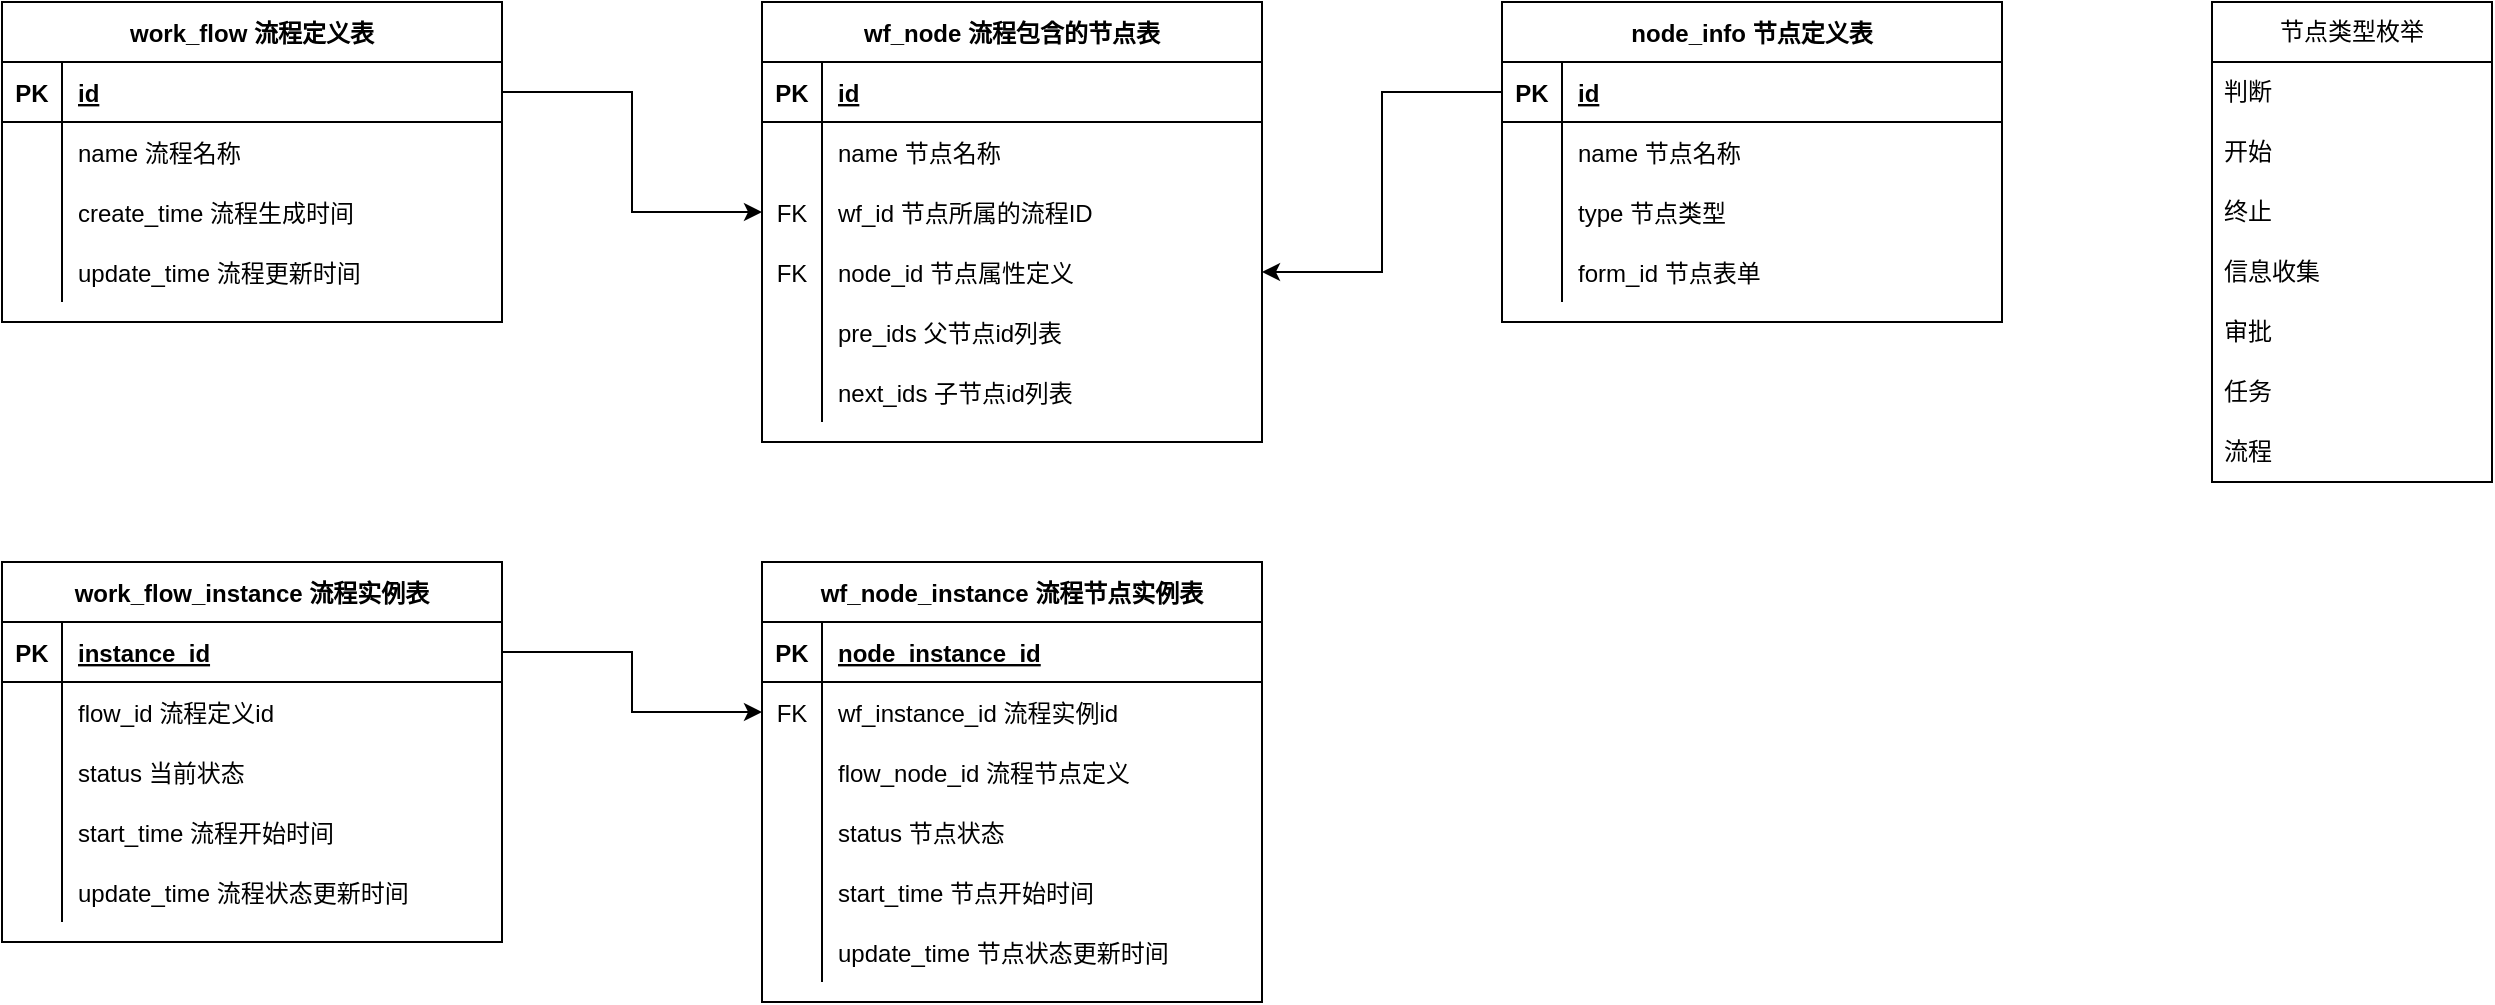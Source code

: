 <mxfile version="21.6.5" type="github">
  <diagram id="R2lEEEUBdFMjLlhIrx00" name="Page-1">
    <mxGraphModel dx="1073" dy="827" grid="1" gridSize="10" guides="1" tooltips="1" connect="1" arrows="1" fold="1" page="1" pageScale="1" pageWidth="850" pageHeight="1100" math="0" shadow="0" extFonts="Permanent Marker^https://fonts.googleapis.com/css?family=Permanent+Marker">
      <root>
        <mxCell id="0" />
        <mxCell id="1" parent="0" />
        <mxCell id="C-vyLk0tnHw3VtMMgP7b-23" value="work_flow 流程定义表" style="shape=table;startSize=30;container=1;collapsible=1;childLayout=tableLayout;fixedRows=1;rowLines=0;fontStyle=1;align=center;resizeLast=1;" parent="1" vertex="1">
          <mxGeometry x="30" y="40" width="250" height="160" as="geometry" />
        </mxCell>
        <mxCell id="C-vyLk0tnHw3VtMMgP7b-24" value="" style="shape=partialRectangle;collapsible=0;dropTarget=0;pointerEvents=0;fillColor=none;points=[[0,0.5],[1,0.5]];portConstraint=eastwest;top=0;left=0;right=0;bottom=1;" parent="C-vyLk0tnHw3VtMMgP7b-23" vertex="1">
          <mxGeometry y="30" width="250" height="30" as="geometry" />
        </mxCell>
        <mxCell id="C-vyLk0tnHw3VtMMgP7b-25" value="PK" style="shape=partialRectangle;overflow=hidden;connectable=0;fillColor=none;top=0;left=0;bottom=0;right=0;fontStyle=1;" parent="C-vyLk0tnHw3VtMMgP7b-24" vertex="1">
          <mxGeometry width="30" height="30" as="geometry">
            <mxRectangle width="30" height="30" as="alternateBounds" />
          </mxGeometry>
        </mxCell>
        <mxCell id="C-vyLk0tnHw3VtMMgP7b-26" value="id" style="shape=partialRectangle;overflow=hidden;connectable=0;fillColor=none;top=0;left=0;bottom=0;right=0;align=left;spacingLeft=6;fontStyle=5;" parent="C-vyLk0tnHw3VtMMgP7b-24" vertex="1">
          <mxGeometry x="30" width="220" height="30" as="geometry">
            <mxRectangle width="220" height="30" as="alternateBounds" />
          </mxGeometry>
        </mxCell>
        <mxCell id="C-vyLk0tnHw3VtMMgP7b-27" value="" style="shape=partialRectangle;collapsible=0;dropTarget=0;pointerEvents=0;fillColor=none;points=[[0,0.5],[1,0.5]];portConstraint=eastwest;top=0;left=0;right=0;bottom=0;" parent="C-vyLk0tnHw3VtMMgP7b-23" vertex="1">
          <mxGeometry y="60" width="250" height="30" as="geometry" />
        </mxCell>
        <mxCell id="C-vyLk0tnHw3VtMMgP7b-28" value="" style="shape=partialRectangle;overflow=hidden;connectable=0;fillColor=none;top=0;left=0;bottom=0;right=0;" parent="C-vyLk0tnHw3VtMMgP7b-27" vertex="1">
          <mxGeometry width="30" height="30" as="geometry">
            <mxRectangle width="30" height="30" as="alternateBounds" />
          </mxGeometry>
        </mxCell>
        <mxCell id="C-vyLk0tnHw3VtMMgP7b-29" value="name 流程名称" style="shape=partialRectangle;overflow=hidden;connectable=0;fillColor=none;top=0;left=0;bottom=0;right=0;align=left;spacingLeft=6;" parent="C-vyLk0tnHw3VtMMgP7b-27" vertex="1">
          <mxGeometry x="30" width="220" height="30" as="geometry">
            <mxRectangle width="220" height="30" as="alternateBounds" />
          </mxGeometry>
        </mxCell>
        <mxCell id="aDg-atfqZNvbi5JdGrfU-12" style="shape=partialRectangle;collapsible=0;dropTarget=0;pointerEvents=0;fillColor=none;points=[[0,0.5],[1,0.5]];portConstraint=eastwest;top=0;left=0;right=0;bottom=0;" parent="C-vyLk0tnHw3VtMMgP7b-23" vertex="1">
          <mxGeometry y="90" width="250" height="30" as="geometry" />
        </mxCell>
        <mxCell id="aDg-atfqZNvbi5JdGrfU-13" style="shape=partialRectangle;overflow=hidden;connectable=0;fillColor=none;top=0;left=0;bottom=0;right=0;" parent="aDg-atfqZNvbi5JdGrfU-12" vertex="1">
          <mxGeometry width="30" height="30" as="geometry">
            <mxRectangle width="30" height="30" as="alternateBounds" />
          </mxGeometry>
        </mxCell>
        <mxCell id="aDg-atfqZNvbi5JdGrfU-14" value="create_time 流程生成时间" style="shape=partialRectangle;overflow=hidden;connectable=0;fillColor=none;top=0;left=0;bottom=0;right=0;align=left;spacingLeft=6;" parent="aDg-atfqZNvbi5JdGrfU-12" vertex="1">
          <mxGeometry x="30" width="220" height="30" as="geometry">
            <mxRectangle width="220" height="30" as="alternateBounds" />
          </mxGeometry>
        </mxCell>
        <mxCell id="aDg-atfqZNvbi5JdGrfU-15" style="shape=partialRectangle;collapsible=0;dropTarget=0;pointerEvents=0;fillColor=none;points=[[0,0.5],[1,0.5]];portConstraint=eastwest;top=0;left=0;right=0;bottom=0;" parent="C-vyLk0tnHw3VtMMgP7b-23" vertex="1">
          <mxGeometry y="120" width="250" height="30" as="geometry" />
        </mxCell>
        <mxCell id="aDg-atfqZNvbi5JdGrfU-16" style="shape=partialRectangle;overflow=hidden;connectable=0;fillColor=none;top=0;left=0;bottom=0;right=0;" parent="aDg-atfqZNvbi5JdGrfU-15" vertex="1">
          <mxGeometry width="30" height="30" as="geometry">
            <mxRectangle width="30" height="30" as="alternateBounds" />
          </mxGeometry>
        </mxCell>
        <mxCell id="aDg-atfqZNvbi5JdGrfU-17" value="update_time 流程更新时间" style="shape=partialRectangle;overflow=hidden;connectable=0;fillColor=none;top=0;left=0;bottom=0;right=0;align=left;spacingLeft=6;" parent="aDg-atfqZNvbi5JdGrfU-15" vertex="1">
          <mxGeometry x="30" width="220" height="30" as="geometry">
            <mxRectangle width="220" height="30" as="alternateBounds" />
          </mxGeometry>
        </mxCell>
        <mxCell id="aDg-atfqZNvbi5JdGrfU-18" value="wf_node 流程包含的节点表" style="shape=table;startSize=30;container=1;collapsible=1;childLayout=tableLayout;fixedRows=1;rowLines=0;fontStyle=1;align=center;resizeLast=1;" parent="1" vertex="1">
          <mxGeometry x="410" y="40" width="250" height="220" as="geometry" />
        </mxCell>
        <mxCell id="aDg-atfqZNvbi5JdGrfU-19" value="" style="shape=partialRectangle;collapsible=0;dropTarget=0;pointerEvents=0;fillColor=none;points=[[0,0.5],[1,0.5]];portConstraint=eastwest;top=0;left=0;right=0;bottom=1;" parent="aDg-atfqZNvbi5JdGrfU-18" vertex="1">
          <mxGeometry y="30" width="250" height="30" as="geometry" />
        </mxCell>
        <mxCell id="aDg-atfqZNvbi5JdGrfU-20" value="PK" style="shape=partialRectangle;overflow=hidden;connectable=0;fillColor=none;top=0;left=0;bottom=0;right=0;fontStyle=1;" parent="aDg-atfqZNvbi5JdGrfU-19" vertex="1">
          <mxGeometry width="30" height="30" as="geometry">
            <mxRectangle width="30" height="30" as="alternateBounds" />
          </mxGeometry>
        </mxCell>
        <mxCell id="aDg-atfqZNvbi5JdGrfU-21" value="id" style="shape=partialRectangle;overflow=hidden;connectable=0;fillColor=none;top=0;left=0;bottom=0;right=0;align=left;spacingLeft=6;fontStyle=5;" parent="aDg-atfqZNvbi5JdGrfU-19" vertex="1">
          <mxGeometry x="30" width="220" height="30" as="geometry">
            <mxRectangle width="220" height="30" as="alternateBounds" />
          </mxGeometry>
        </mxCell>
        <mxCell id="aDg-atfqZNvbi5JdGrfU-22" value="" style="shape=partialRectangle;collapsible=0;dropTarget=0;pointerEvents=0;fillColor=none;points=[[0,0.5],[1,0.5]];portConstraint=eastwest;top=0;left=0;right=0;bottom=0;" parent="aDg-atfqZNvbi5JdGrfU-18" vertex="1">
          <mxGeometry y="60" width="250" height="30" as="geometry" />
        </mxCell>
        <mxCell id="aDg-atfqZNvbi5JdGrfU-23" value="" style="shape=partialRectangle;overflow=hidden;connectable=0;fillColor=none;top=0;left=0;bottom=0;right=0;" parent="aDg-atfqZNvbi5JdGrfU-22" vertex="1">
          <mxGeometry width="30" height="30" as="geometry">
            <mxRectangle width="30" height="30" as="alternateBounds" />
          </mxGeometry>
        </mxCell>
        <mxCell id="aDg-atfqZNvbi5JdGrfU-24" value="name 节点名称" style="shape=partialRectangle;overflow=hidden;connectable=0;fillColor=none;top=0;left=0;bottom=0;right=0;align=left;spacingLeft=6;" parent="aDg-atfqZNvbi5JdGrfU-22" vertex="1">
          <mxGeometry x="30" width="220" height="30" as="geometry">
            <mxRectangle width="220" height="30" as="alternateBounds" />
          </mxGeometry>
        </mxCell>
        <mxCell id="aDg-atfqZNvbi5JdGrfU-25" style="shape=partialRectangle;collapsible=0;dropTarget=0;pointerEvents=0;fillColor=none;points=[[0,0.5],[1,0.5]];portConstraint=eastwest;top=0;left=0;right=0;bottom=0;" parent="aDg-atfqZNvbi5JdGrfU-18" vertex="1">
          <mxGeometry y="90" width="250" height="30" as="geometry" />
        </mxCell>
        <mxCell id="aDg-atfqZNvbi5JdGrfU-26" value="FK" style="shape=partialRectangle;overflow=hidden;connectable=0;fillColor=none;top=0;left=0;bottom=0;right=0;" parent="aDg-atfqZNvbi5JdGrfU-25" vertex="1">
          <mxGeometry width="30" height="30" as="geometry">
            <mxRectangle width="30" height="30" as="alternateBounds" />
          </mxGeometry>
        </mxCell>
        <mxCell id="aDg-atfqZNvbi5JdGrfU-27" value="wf_id 节点所属的流程ID" style="shape=partialRectangle;overflow=hidden;connectable=0;fillColor=none;top=0;left=0;bottom=0;right=0;align=left;spacingLeft=6;" parent="aDg-atfqZNvbi5JdGrfU-25" vertex="1">
          <mxGeometry x="30" width="220" height="30" as="geometry">
            <mxRectangle width="220" height="30" as="alternateBounds" />
          </mxGeometry>
        </mxCell>
        <mxCell id="aDg-atfqZNvbi5JdGrfU-28" style="shape=partialRectangle;collapsible=0;dropTarget=0;pointerEvents=0;fillColor=none;points=[[0,0.5],[1,0.5]];portConstraint=eastwest;top=0;left=0;right=0;bottom=0;" parent="aDg-atfqZNvbi5JdGrfU-18" vertex="1">
          <mxGeometry y="120" width="250" height="30" as="geometry" />
        </mxCell>
        <mxCell id="aDg-atfqZNvbi5JdGrfU-29" value="FK" style="shape=partialRectangle;overflow=hidden;connectable=0;fillColor=none;top=0;left=0;bottom=0;right=0;" parent="aDg-atfqZNvbi5JdGrfU-28" vertex="1">
          <mxGeometry width="30" height="30" as="geometry">
            <mxRectangle width="30" height="30" as="alternateBounds" />
          </mxGeometry>
        </mxCell>
        <mxCell id="aDg-atfqZNvbi5JdGrfU-30" value="node_id 节点属性定义" style="shape=partialRectangle;overflow=hidden;connectable=0;fillColor=none;top=0;left=0;bottom=0;right=0;align=left;spacingLeft=6;" parent="aDg-atfqZNvbi5JdGrfU-28" vertex="1">
          <mxGeometry x="30" width="220" height="30" as="geometry">
            <mxRectangle width="220" height="30" as="alternateBounds" />
          </mxGeometry>
        </mxCell>
        <mxCell id="aDg-atfqZNvbi5JdGrfU-76" style="shape=partialRectangle;collapsible=0;dropTarget=0;pointerEvents=0;fillColor=none;points=[[0,0.5],[1,0.5]];portConstraint=eastwest;top=0;left=0;right=0;bottom=0;" parent="aDg-atfqZNvbi5JdGrfU-18" vertex="1">
          <mxGeometry y="150" width="250" height="30" as="geometry" />
        </mxCell>
        <mxCell id="aDg-atfqZNvbi5JdGrfU-77" style="shape=partialRectangle;overflow=hidden;connectable=0;fillColor=none;top=0;left=0;bottom=0;right=0;" parent="aDg-atfqZNvbi5JdGrfU-76" vertex="1">
          <mxGeometry width="30" height="30" as="geometry">
            <mxRectangle width="30" height="30" as="alternateBounds" />
          </mxGeometry>
        </mxCell>
        <mxCell id="aDg-atfqZNvbi5JdGrfU-78" value="pre_ids 父节点id列表" style="shape=partialRectangle;overflow=hidden;connectable=0;fillColor=none;top=0;left=0;bottom=0;right=0;align=left;spacingLeft=6;" parent="aDg-atfqZNvbi5JdGrfU-76" vertex="1">
          <mxGeometry x="30" width="220" height="30" as="geometry">
            <mxRectangle width="220" height="30" as="alternateBounds" />
          </mxGeometry>
        </mxCell>
        <mxCell id="aDg-atfqZNvbi5JdGrfU-72" style="shape=partialRectangle;collapsible=0;dropTarget=0;pointerEvents=0;fillColor=none;points=[[0,0.5],[1,0.5]];portConstraint=eastwest;top=0;left=0;right=0;bottom=0;" parent="aDg-atfqZNvbi5JdGrfU-18" vertex="1">
          <mxGeometry y="180" width="250" height="30" as="geometry" />
        </mxCell>
        <mxCell id="aDg-atfqZNvbi5JdGrfU-73" style="shape=partialRectangle;overflow=hidden;connectable=0;fillColor=none;top=0;left=0;bottom=0;right=0;" parent="aDg-atfqZNvbi5JdGrfU-72" vertex="1">
          <mxGeometry width="30" height="30" as="geometry">
            <mxRectangle width="30" height="30" as="alternateBounds" />
          </mxGeometry>
        </mxCell>
        <mxCell id="aDg-atfqZNvbi5JdGrfU-74" value="next_ids 子节点id列表" style="shape=partialRectangle;overflow=hidden;connectable=0;fillColor=none;top=0;left=0;bottom=0;right=0;align=left;spacingLeft=6;" parent="aDg-atfqZNvbi5JdGrfU-72" vertex="1">
          <mxGeometry x="30" width="220" height="30" as="geometry">
            <mxRectangle width="220" height="30" as="alternateBounds" />
          </mxGeometry>
        </mxCell>
        <mxCell id="aDg-atfqZNvbi5JdGrfU-34" value="node_info 节点定义表" style="shape=table;startSize=30;container=1;collapsible=1;childLayout=tableLayout;fixedRows=1;rowLines=0;fontStyle=1;align=center;resizeLast=1;" parent="1" vertex="1">
          <mxGeometry x="780" y="40" width="250" height="160" as="geometry" />
        </mxCell>
        <mxCell id="aDg-atfqZNvbi5JdGrfU-35" value="" style="shape=partialRectangle;collapsible=0;dropTarget=0;pointerEvents=0;fillColor=none;points=[[0,0.5],[1,0.5]];portConstraint=eastwest;top=0;left=0;right=0;bottom=1;" parent="aDg-atfqZNvbi5JdGrfU-34" vertex="1">
          <mxGeometry y="30" width="250" height="30" as="geometry" />
        </mxCell>
        <mxCell id="aDg-atfqZNvbi5JdGrfU-36" value="PK" style="shape=partialRectangle;overflow=hidden;connectable=0;fillColor=none;top=0;left=0;bottom=0;right=0;fontStyle=1;" parent="aDg-atfqZNvbi5JdGrfU-35" vertex="1">
          <mxGeometry width="30" height="30" as="geometry">
            <mxRectangle width="30" height="30" as="alternateBounds" />
          </mxGeometry>
        </mxCell>
        <mxCell id="aDg-atfqZNvbi5JdGrfU-37" value="id" style="shape=partialRectangle;overflow=hidden;connectable=0;fillColor=none;top=0;left=0;bottom=0;right=0;align=left;spacingLeft=6;fontStyle=5;" parent="aDg-atfqZNvbi5JdGrfU-35" vertex="1">
          <mxGeometry x="30" width="220" height="30" as="geometry">
            <mxRectangle width="220" height="30" as="alternateBounds" />
          </mxGeometry>
        </mxCell>
        <mxCell id="aDg-atfqZNvbi5JdGrfU-38" value="" style="shape=partialRectangle;collapsible=0;dropTarget=0;pointerEvents=0;fillColor=none;points=[[0,0.5],[1,0.5]];portConstraint=eastwest;top=0;left=0;right=0;bottom=0;" parent="aDg-atfqZNvbi5JdGrfU-34" vertex="1">
          <mxGeometry y="60" width="250" height="30" as="geometry" />
        </mxCell>
        <mxCell id="aDg-atfqZNvbi5JdGrfU-39" value="" style="shape=partialRectangle;overflow=hidden;connectable=0;fillColor=none;top=0;left=0;bottom=0;right=0;" parent="aDg-atfqZNvbi5JdGrfU-38" vertex="1">
          <mxGeometry width="30" height="30" as="geometry">
            <mxRectangle width="30" height="30" as="alternateBounds" />
          </mxGeometry>
        </mxCell>
        <mxCell id="aDg-atfqZNvbi5JdGrfU-40" value="name 节点名称" style="shape=partialRectangle;overflow=hidden;connectable=0;fillColor=none;top=0;left=0;bottom=0;right=0;align=left;spacingLeft=6;" parent="aDg-atfqZNvbi5JdGrfU-38" vertex="1">
          <mxGeometry x="30" width="220" height="30" as="geometry">
            <mxRectangle width="220" height="30" as="alternateBounds" />
          </mxGeometry>
        </mxCell>
        <mxCell id="aDg-atfqZNvbi5JdGrfU-41" style="shape=partialRectangle;collapsible=0;dropTarget=0;pointerEvents=0;fillColor=none;points=[[0,0.5],[1,0.5]];portConstraint=eastwest;top=0;left=0;right=0;bottom=0;" parent="aDg-atfqZNvbi5JdGrfU-34" vertex="1">
          <mxGeometry y="90" width="250" height="30" as="geometry" />
        </mxCell>
        <mxCell id="aDg-atfqZNvbi5JdGrfU-42" style="shape=partialRectangle;overflow=hidden;connectable=0;fillColor=none;top=0;left=0;bottom=0;right=0;" parent="aDg-atfqZNvbi5JdGrfU-41" vertex="1">
          <mxGeometry width="30" height="30" as="geometry">
            <mxRectangle width="30" height="30" as="alternateBounds" />
          </mxGeometry>
        </mxCell>
        <mxCell id="aDg-atfqZNvbi5JdGrfU-43" value="type 节点类型" style="shape=partialRectangle;overflow=hidden;connectable=0;fillColor=none;top=0;left=0;bottom=0;right=0;align=left;spacingLeft=6;" parent="aDg-atfqZNvbi5JdGrfU-41" vertex="1">
          <mxGeometry x="30" width="220" height="30" as="geometry">
            <mxRectangle width="220" height="30" as="alternateBounds" />
          </mxGeometry>
        </mxCell>
        <mxCell id="aDg-atfqZNvbi5JdGrfU-44" style="shape=partialRectangle;collapsible=0;dropTarget=0;pointerEvents=0;fillColor=none;points=[[0,0.5],[1,0.5]];portConstraint=eastwest;top=0;left=0;right=0;bottom=0;" parent="aDg-atfqZNvbi5JdGrfU-34" vertex="1">
          <mxGeometry y="120" width="250" height="30" as="geometry" />
        </mxCell>
        <mxCell id="aDg-atfqZNvbi5JdGrfU-45" style="shape=partialRectangle;overflow=hidden;connectable=0;fillColor=none;top=0;left=0;bottom=0;right=0;" parent="aDg-atfqZNvbi5JdGrfU-44" vertex="1">
          <mxGeometry width="30" height="30" as="geometry">
            <mxRectangle width="30" height="30" as="alternateBounds" />
          </mxGeometry>
        </mxCell>
        <mxCell id="aDg-atfqZNvbi5JdGrfU-46" value="form_id 节点表单" style="shape=partialRectangle;overflow=hidden;connectable=0;fillColor=none;top=0;left=0;bottom=0;right=0;align=left;spacingLeft=6;" parent="aDg-atfqZNvbi5JdGrfU-44" vertex="1">
          <mxGeometry x="30" width="220" height="30" as="geometry">
            <mxRectangle width="220" height="30" as="alternateBounds" />
          </mxGeometry>
        </mxCell>
        <mxCell id="aDg-atfqZNvbi5JdGrfU-50" style="edgeStyle=orthogonalEdgeStyle;rounded=0;orthogonalLoop=1;jettySize=auto;html=1;" parent="1" source="C-vyLk0tnHw3VtMMgP7b-24" target="aDg-atfqZNvbi5JdGrfU-25" edge="1">
          <mxGeometry relative="1" as="geometry" />
        </mxCell>
        <mxCell id="aDg-atfqZNvbi5JdGrfU-51" style="edgeStyle=orthogonalEdgeStyle;rounded=0;orthogonalLoop=1;jettySize=auto;html=1;" parent="1" source="aDg-atfqZNvbi5JdGrfU-35" target="aDg-atfqZNvbi5JdGrfU-28" edge="1">
          <mxGeometry relative="1" as="geometry" />
        </mxCell>
        <mxCell id="aDg-atfqZNvbi5JdGrfU-65" value="节点类型枚举" style="swimlane;fontStyle=0;childLayout=stackLayout;horizontal=1;startSize=30;horizontalStack=0;resizeParent=1;resizeParentMax=0;resizeLast=0;collapsible=1;marginBottom=0;whiteSpace=wrap;html=1;" parent="1" vertex="1">
          <mxGeometry x="1135" y="40" width="140" height="240" as="geometry" />
        </mxCell>
        <mxCell id="aDg-atfqZNvbi5JdGrfU-66" value="判断" style="text;strokeColor=none;fillColor=none;align=left;verticalAlign=middle;spacingLeft=4;spacingRight=4;overflow=hidden;points=[[0,0.5],[1,0.5]];portConstraint=eastwest;rotatable=0;whiteSpace=wrap;html=1;" parent="aDg-atfqZNvbi5JdGrfU-65" vertex="1">
          <mxGeometry y="30" width="140" height="30" as="geometry" />
        </mxCell>
        <mxCell id="aDg-atfqZNvbi5JdGrfU-67" value="开始" style="text;strokeColor=none;fillColor=none;align=left;verticalAlign=middle;spacingLeft=4;spacingRight=4;overflow=hidden;points=[[0,0.5],[1,0.5]];portConstraint=eastwest;rotatable=0;whiteSpace=wrap;html=1;" parent="aDg-atfqZNvbi5JdGrfU-65" vertex="1">
          <mxGeometry y="60" width="140" height="30" as="geometry" />
        </mxCell>
        <mxCell id="aDg-atfqZNvbi5JdGrfU-68" value="终止" style="text;strokeColor=none;fillColor=none;align=left;verticalAlign=middle;spacingLeft=4;spacingRight=4;overflow=hidden;points=[[0,0.5],[1,0.5]];portConstraint=eastwest;rotatable=0;whiteSpace=wrap;html=1;" parent="aDg-atfqZNvbi5JdGrfU-65" vertex="1">
          <mxGeometry y="90" width="140" height="30" as="geometry" />
        </mxCell>
        <mxCell id="aDg-atfqZNvbi5JdGrfU-69" value="信息收集" style="text;strokeColor=none;fillColor=none;align=left;verticalAlign=middle;spacingLeft=4;spacingRight=4;overflow=hidden;points=[[0,0.5],[1,0.5]];portConstraint=eastwest;rotatable=0;whiteSpace=wrap;html=1;" parent="aDg-atfqZNvbi5JdGrfU-65" vertex="1">
          <mxGeometry y="120" width="140" height="30" as="geometry" />
        </mxCell>
        <mxCell id="aDg-atfqZNvbi5JdGrfU-70" value="审批" style="text;strokeColor=none;fillColor=none;align=left;verticalAlign=middle;spacingLeft=4;spacingRight=4;overflow=hidden;points=[[0,0.5],[1,0.5]];portConstraint=eastwest;rotatable=0;whiteSpace=wrap;html=1;" parent="aDg-atfqZNvbi5JdGrfU-65" vertex="1">
          <mxGeometry y="150" width="140" height="30" as="geometry" />
        </mxCell>
        <mxCell id="aDg-atfqZNvbi5JdGrfU-71" value="任务" style="text;strokeColor=none;fillColor=none;align=left;verticalAlign=middle;spacingLeft=4;spacingRight=4;overflow=hidden;points=[[0,0.5],[1,0.5]];portConstraint=eastwest;rotatable=0;whiteSpace=wrap;html=1;" parent="aDg-atfqZNvbi5JdGrfU-65" vertex="1">
          <mxGeometry y="180" width="140" height="30" as="geometry" />
        </mxCell>
        <mxCell id="aDg-atfqZNvbi5JdGrfU-75" value="流程" style="text;strokeColor=none;fillColor=none;align=left;verticalAlign=middle;spacingLeft=4;spacingRight=4;overflow=hidden;points=[[0,0.5],[1,0.5]];portConstraint=eastwest;rotatable=0;whiteSpace=wrap;html=1;" parent="aDg-atfqZNvbi5JdGrfU-65" vertex="1">
          <mxGeometry y="210" width="140" height="30" as="geometry" />
        </mxCell>
        <mxCell id="aDg-atfqZNvbi5JdGrfU-79" value="work_flow_instance 流程实例表" style="shape=table;startSize=30;container=1;collapsible=1;childLayout=tableLayout;fixedRows=1;rowLines=0;fontStyle=1;align=center;resizeLast=1;" parent="1" vertex="1">
          <mxGeometry x="30" y="320" width="250" height="190" as="geometry" />
        </mxCell>
        <mxCell id="aDg-atfqZNvbi5JdGrfU-80" value="" style="shape=partialRectangle;collapsible=0;dropTarget=0;pointerEvents=0;fillColor=none;points=[[0,0.5],[1,0.5]];portConstraint=eastwest;top=0;left=0;right=0;bottom=1;" parent="aDg-atfqZNvbi5JdGrfU-79" vertex="1">
          <mxGeometry y="30" width="250" height="30" as="geometry" />
        </mxCell>
        <mxCell id="aDg-atfqZNvbi5JdGrfU-81" value="PK" style="shape=partialRectangle;overflow=hidden;connectable=0;fillColor=none;top=0;left=0;bottom=0;right=0;fontStyle=1;" parent="aDg-atfqZNvbi5JdGrfU-80" vertex="1">
          <mxGeometry width="30" height="30" as="geometry">
            <mxRectangle width="30" height="30" as="alternateBounds" />
          </mxGeometry>
        </mxCell>
        <mxCell id="aDg-atfqZNvbi5JdGrfU-82" value="instance_id" style="shape=partialRectangle;overflow=hidden;connectable=0;fillColor=none;top=0;left=0;bottom=0;right=0;align=left;spacingLeft=6;fontStyle=5;" parent="aDg-atfqZNvbi5JdGrfU-80" vertex="1">
          <mxGeometry x="30" width="220" height="30" as="geometry">
            <mxRectangle width="220" height="30" as="alternateBounds" />
          </mxGeometry>
        </mxCell>
        <mxCell id="aDg-atfqZNvbi5JdGrfU-83" value="" style="shape=partialRectangle;collapsible=0;dropTarget=0;pointerEvents=0;fillColor=none;points=[[0,0.5],[1,0.5]];portConstraint=eastwest;top=0;left=0;right=0;bottom=0;" parent="aDg-atfqZNvbi5JdGrfU-79" vertex="1">
          <mxGeometry y="60" width="250" height="30" as="geometry" />
        </mxCell>
        <mxCell id="aDg-atfqZNvbi5JdGrfU-84" value="" style="shape=partialRectangle;overflow=hidden;connectable=0;fillColor=none;top=0;left=0;bottom=0;right=0;" parent="aDg-atfqZNvbi5JdGrfU-83" vertex="1">
          <mxGeometry width="30" height="30" as="geometry">
            <mxRectangle width="30" height="30" as="alternateBounds" />
          </mxGeometry>
        </mxCell>
        <mxCell id="aDg-atfqZNvbi5JdGrfU-85" value="flow_id 流程定义id" style="shape=partialRectangle;overflow=hidden;connectable=0;fillColor=none;top=0;left=0;bottom=0;right=0;align=left;spacingLeft=6;" parent="aDg-atfqZNvbi5JdGrfU-83" vertex="1">
          <mxGeometry x="30" width="220" height="30" as="geometry">
            <mxRectangle width="220" height="30" as="alternateBounds" />
          </mxGeometry>
        </mxCell>
        <mxCell id="aDg-atfqZNvbi5JdGrfU-92" style="shape=partialRectangle;collapsible=0;dropTarget=0;pointerEvents=0;fillColor=none;points=[[0,0.5],[1,0.5]];portConstraint=eastwest;top=0;left=0;right=0;bottom=0;" parent="aDg-atfqZNvbi5JdGrfU-79" vertex="1">
          <mxGeometry y="90" width="250" height="30" as="geometry" />
        </mxCell>
        <mxCell id="aDg-atfqZNvbi5JdGrfU-93" style="shape=partialRectangle;overflow=hidden;connectable=0;fillColor=none;top=0;left=0;bottom=0;right=0;" parent="aDg-atfqZNvbi5JdGrfU-92" vertex="1">
          <mxGeometry width="30" height="30" as="geometry">
            <mxRectangle width="30" height="30" as="alternateBounds" />
          </mxGeometry>
        </mxCell>
        <mxCell id="aDg-atfqZNvbi5JdGrfU-94" value="status 当前状态" style="shape=partialRectangle;overflow=hidden;connectable=0;fillColor=none;top=0;left=0;bottom=0;right=0;align=left;spacingLeft=6;" parent="aDg-atfqZNvbi5JdGrfU-92" vertex="1">
          <mxGeometry x="30" width="220" height="30" as="geometry">
            <mxRectangle width="220" height="30" as="alternateBounds" />
          </mxGeometry>
        </mxCell>
        <mxCell id="aDg-atfqZNvbi5JdGrfU-86" style="shape=partialRectangle;collapsible=0;dropTarget=0;pointerEvents=0;fillColor=none;points=[[0,0.5],[1,0.5]];portConstraint=eastwest;top=0;left=0;right=0;bottom=0;" parent="aDg-atfqZNvbi5JdGrfU-79" vertex="1">
          <mxGeometry y="120" width="250" height="30" as="geometry" />
        </mxCell>
        <mxCell id="aDg-atfqZNvbi5JdGrfU-87" style="shape=partialRectangle;overflow=hidden;connectable=0;fillColor=none;top=0;left=0;bottom=0;right=0;" parent="aDg-atfqZNvbi5JdGrfU-86" vertex="1">
          <mxGeometry width="30" height="30" as="geometry">
            <mxRectangle width="30" height="30" as="alternateBounds" />
          </mxGeometry>
        </mxCell>
        <mxCell id="aDg-atfqZNvbi5JdGrfU-88" value="start_time 流程开始时间" style="shape=partialRectangle;overflow=hidden;connectable=0;fillColor=none;top=0;left=0;bottom=0;right=0;align=left;spacingLeft=6;" parent="aDg-atfqZNvbi5JdGrfU-86" vertex="1">
          <mxGeometry x="30" width="220" height="30" as="geometry">
            <mxRectangle width="220" height="30" as="alternateBounds" />
          </mxGeometry>
        </mxCell>
        <mxCell id="aDg-atfqZNvbi5JdGrfU-89" style="shape=partialRectangle;collapsible=0;dropTarget=0;pointerEvents=0;fillColor=none;points=[[0,0.5],[1,0.5]];portConstraint=eastwest;top=0;left=0;right=0;bottom=0;" parent="aDg-atfqZNvbi5JdGrfU-79" vertex="1">
          <mxGeometry y="150" width="250" height="30" as="geometry" />
        </mxCell>
        <mxCell id="aDg-atfqZNvbi5JdGrfU-90" style="shape=partialRectangle;overflow=hidden;connectable=0;fillColor=none;top=0;left=0;bottom=0;right=0;" parent="aDg-atfqZNvbi5JdGrfU-89" vertex="1">
          <mxGeometry width="30" height="30" as="geometry">
            <mxRectangle width="30" height="30" as="alternateBounds" />
          </mxGeometry>
        </mxCell>
        <mxCell id="aDg-atfqZNvbi5JdGrfU-91" value="update_time 流程状态更新时间" style="shape=partialRectangle;overflow=hidden;connectable=0;fillColor=none;top=0;left=0;bottom=0;right=0;align=left;spacingLeft=6;" parent="aDg-atfqZNvbi5JdGrfU-89" vertex="1">
          <mxGeometry x="30" width="220" height="30" as="geometry">
            <mxRectangle width="220" height="30" as="alternateBounds" />
          </mxGeometry>
        </mxCell>
        <mxCell id="aDg-atfqZNvbi5JdGrfU-95" value="wf_node_instance 流程节点实例表" style="shape=table;startSize=30;container=1;collapsible=1;childLayout=tableLayout;fixedRows=1;rowLines=0;fontStyle=1;align=center;resizeLast=1;" parent="1" vertex="1">
          <mxGeometry x="410" y="320" width="250" height="220" as="geometry" />
        </mxCell>
        <mxCell id="aDg-atfqZNvbi5JdGrfU-96" value="" style="shape=partialRectangle;collapsible=0;dropTarget=0;pointerEvents=0;fillColor=none;points=[[0,0.5],[1,0.5]];portConstraint=eastwest;top=0;left=0;right=0;bottom=1;" parent="aDg-atfqZNvbi5JdGrfU-95" vertex="1">
          <mxGeometry y="30" width="250" height="30" as="geometry" />
        </mxCell>
        <mxCell id="aDg-atfqZNvbi5JdGrfU-97" value="PK" style="shape=partialRectangle;overflow=hidden;connectable=0;fillColor=none;top=0;left=0;bottom=0;right=0;fontStyle=1;" parent="aDg-atfqZNvbi5JdGrfU-96" vertex="1">
          <mxGeometry width="30" height="30" as="geometry">
            <mxRectangle width="30" height="30" as="alternateBounds" />
          </mxGeometry>
        </mxCell>
        <mxCell id="aDg-atfqZNvbi5JdGrfU-98" value="node_instance_id" style="shape=partialRectangle;overflow=hidden;connectable=0;fillColor=none;top=0;left=0;bottom=0;right=0;align=left;spacingLeft=6;fontStyle=5;" parent="aDg-atfqZNvbi5JdGrfU-96" vertex="1">
          <mxGeometry x="30" width="220" height="30" as="geometry">
            <mxRectangle width="220" height="30" as="alternateBounds" />
          </mxGeometry>
        </mxCell>
        <mxCell id="aDg-atfqZNvbi5JdGrfU-114" style="shape=partialRectangle;collapsible=0;dropTarget=0;pointerEvents=0;fillColor=none;points=[[0,0.5],[1,0.5]];portConstraint=eastwest;top=0;left=0;right=0;bottom=0;" parent="aDg-atfqZNvbi5JdGrfU-95" vertex="1">
          <mxGeometry y="60" width="250" height="30" as="geometry" />
        </mxCell>
        <mxCell id="aDg-atfqZNvbi5JdGrfU-115" value="FK" style="shape=partialRectangle;overflow=hidden;connectable=0;fillColor=none;top=0;left=0;bottom=0;right=0;" parent="aDg-atfqZNvbi5JdGrfU-114" vertex="1">
          <mxGeometry width="30" height="30" as="geometry">
            <mxRectangle width="30" height="30" as="alternateBounds" />
          </mxGeometry>
        </mxCell>
        <mxCell id="aDg-atfqZNvbi5JdGrfU-116" value="wf_instance_id 流程实例id" style="shape=partialRectangle;overflow=hidden;connectable=0;fillColor=none;top=0;left=0;bottom=0;right=0;align=left;spacingLeft=6;" parent="aDg-atfqZNvbi5JdGrfU-114" vertex="1">
          <mxGeometry x="30" width="220" height="30" as="geometry">
            <mxRectangle width="220" height="30" as="alternateBounds" />
          </mxGeometry>
        </mxCell>
        <mxCell id="aDg-atfqZNvbi5JdGrfU-99" value="" style="shape=partialRectangle;collapsible=0;dropTarget=0;pointerEvents=0;fillColor=none;points=[[0,0.5],[1,0.5]];portConstraint=eastwest;top=0;left=0;right=0;bottom=0;" parent="aDg-atfqZNvbi5JdGrfU-95" vertex="1">
          <mxGeometry y="90" width="250" height="30" as="geometry" />
        </mxCell>
        <mxCell id="aDg-atfqZNvbi5JdGrfU-100" value="" style="shape=partialRectangle;overflow=hidden;connectable=0;fillColor=none;top=0;left=0;bottom=0;right=0;" parent="aDg-atfqZNvbi5JdGrfU-99" vertex="1">
          <mxGeometry width="30" height="30" as="geometry">
            <mxRectangle width="30" height="30" as="alternateBounds" />
          </mxGeometry>
        </mxCell>
        <mxCell id="aDg-atfqZNvbi5JdGrfU-101" value="flow_node_id 流程节点定义" style="shape=partialRectangle;overflow=hidden;connectable=0;fillColor=none;top=0;left=0;bottom=0;right=0;align=left;spacingLeft=6;" parent="aDg-atfqZNvbi5JdGrfU-99" vertex="1">
          <mxGeometry x="30" width="220" height="30" as="geometry">
            <mxRectangle width="220" height="30" as="alternateBounds" />
          </mxGeometry>
        </mxCell>
        <mxCell id="aDg-atfqZNvbi5JdGrfU-102" style="shape=partialRectangle;collapsible=0;dropTarget=0;pointerEvents=0;fillColor=none;points=[[0,0.5],[1,0.5]];portConstraint=eastwest;top=0;left=0;right=0;bottom=0;" parent="aDg-atfqZNvbi5JdGrfU-95" vertex="1">
          <mxGeometry y="120" width="250" height="30" as="geometry" />
        </mxCell>
        <mxCell id="aDg-atfqZNvbi5JdGrfU-103" value="" style="shape=partialRectangle;overflow=hidden;connectable=0;fillColor=none;top=0;left=0;bottom=0;right=0;" parent="aDg-atfqZNvbi5JdGrfU-102" vertex="1">
          <mxGeometry width="30" height="30" as="geometry">
            <mxRectangle width="30" height="30" as="alternateBounds" />
          </mxGeometry>
        </mxCell>
        <mxCell id="aDg-atfqZNvbi5JdGrfU-104" value="status 节点状态" style="shape=partialRectangle;overflow=hidden;connectable=0;fillColor=none;top=0;left=0;bottom=0;right=0;align=left;spacingLeft=6;" parent="aDg-atfqZNvbi5JdGrfU-102" vertex="1">
          <mxGeometry x="30" width="220" height="30" as="geometry">
            <mxRectangle width="220" height="30" as="alternateBounds" />
          </mxGeometry>
        </mxCell>
        <mxCell id="aDg-atfqZNvbi5JdGrfU-105" style="shape=partialRectangle;collapsible=0;dropTarget=0;pointerEvents=0;fillColor=none;points=[[0,0.5],[1,0.5]];portConstraint=eastwest;top=0;left=0;right=0;bottom=0;" parent="aDg-atfqZNvbi5JdGrfU-95" vertex="1">
          <mxGeometry y="150" width="250" height="30" as="geometry" />
        </mxCell>
        <mxCell id="aDg-atfqZNvbi5JdGrfU-106" value="" style="shape=partialRectangle;overflow=hidden;connectable=0;fillColor=none;top=0;left=0;bottom=0;right=0;" parent="aDg-atfqZNvbi5JdGrfU-105" vertex="1">
          <mxGeometry width="30" height="30" as="geometry">
            <mxRectangle width="30" height="30" as="alternateBounds" />
          </mxGeometry>
        </mxCell>
        <mxCell id="aDg-atfqZNvbi5JdGrfU-107" value="start_time 节点开始时间" style="shape=partialRectangle;overflow=hidden;connectable=0;fillColor=none;top=0;left=0;bottom=0;right=0;align=left;spacingLeft=6;" parent="aDg-atfqZNvbi5JdGrfU-105" vertex="1">
          <mxGeometry x="30" width="220" height="30" as="geometry">
            <mxRectangle width="220" height="30" as="alternateBounds" />
          </mxGeometry>
        </mxCell>
        <mxCell id="aDg-atfqZNvbi5JdGrfU-108" style="shape=partialRectangle;collapsible=0;dropTarget=0;pointerEvents=0;fillColor=none;points=[[0,0.5],[1,0.5]];portConstraint=eastwest;top=0;left=0;right=0;bottom=0;" parent="aDg-atfqZNvbi5JdGrfU-95" vertex="1">
          <mxGeometry y="180" width="250" height="30" as="geometry" />
        </mxCell>
        <mxCell id="aDg-atfqZNvbi5JdGrfU-109" style="shape=partialRectangle;overflow=hidden;connectable=0;fillColor=none;top=0;left=0;bottom=0;right=0;" parent="aDg-atfqZNvbi5JdGrfU-108" vertex="1">
          <mxGeometry width="30" height="30" as="geometry">
            <mxRectangle width="30" height="30" as="alternateBounds" />
          </mxGeometry>
        </mxCell>
        <mxCell id="aDg-atfqZNvbi5JdGrfU-110" value="update_time 节点状态更新时间" style="shape=partialRectangle;overflow=hidden;connectable=0;fillColor=none;top=0;left=0;bottom=0;right=0;align=left;spacingLeft=6;" parent="aDg-atfqZNvbi5JdGrfU-108" vertex="1">
          <mxGeometry x="30" width="220" height="30" as="geometry">
            <mxRectangle width="220" height="30" as="alternateBounds" />
          </mxGeometry>
        </mxCell>
        <mxCell id="aDg-atfqZNvbi5JdGrfU-117" style="edgeStyle=orthogonalEdgeStyle;rounded=0;orthogonalLoop=1;jettySize=auto;html=1;entryX=0;entryY=0.5;entryDx=0;entryDy=0;" parent="1" source="aDg-atfqZNvbi5JdGrfU-80" target="aDg-atfqZNvbi5JdGrfU-114" edge="1">
          <mxGeometry relative="1" as="geometry" />
        </mxCell>
      </root>
    </mxGraphModel>
  </diagram>
</mxfile>
